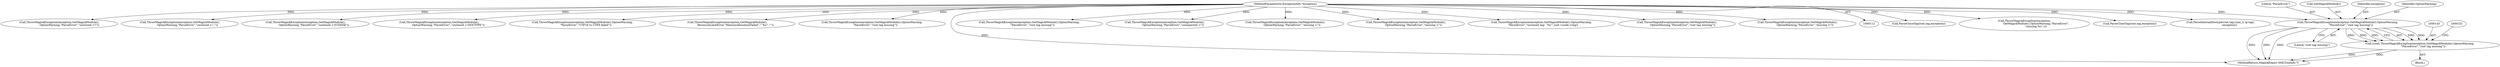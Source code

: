 digraph "0_ImageMagick_fc6080f1321fd21e86ef916195cc110b05d9effb_0@pointer" {
"1000144" [label="(Call,ThrowMagickException(exception,GetMagickModule(),OptionWarning,\n        \"ParseError\",\"root tag missing\"))"];
"1000114" [label="(MethodParameterIn,ExceptionInfo *exception)"];
"1000142" [label="(Call,(void) ThrowMagickException(exception,GetMagickModule(),OptionWarning,\n        \"ParseError\",\"root tag missing\"))"];
"1000912" [label="(Call,ParseCloseTag(root,tag,exception))"];
"1000584" [label="(Call,ThrowMagickException(exception,\n                            GetMagickModule(),OptionWarning,\"ParseError\",\n                            \"missing %c\",c))"];
"1000144" [label="(Call,ThrowMagickException(exception,GetMagickModule(),OptionWarning,\n        \"ParseError\",\"root tag missing\"))"];
"1000148" [label="(Literal,\"ParseError\")"];
"1000114" [label="(MethodParameterIn,ExceptionInfo *exception)"];
"1000777" [label="(Call,ParseCloseTag(root,tag,exception))"];
"1001188" [label="(Call,ParseInternalDoctype(root,tag,(size_t) (p-tag),\n                      exception))"];
"1001263" [label="(Call,ThrowMagickException(exception,GetMagickModule(),\n                        OptionWarning,\"ParseError\",\"unclosed <?\"))"];
"1000142" [label="(Call,(void) ThrowMagickException(exception,GetMagickModule(),OptionWarning,\n        \"ParseError\",\"root tag missing\"))"];
"1001000" [label="(Call,ThrowMagickException(exception,GetMagickModule(),\n                  OptionWarning,\"ParseError\",\"unclosed <!--\"))"];
"1001060" [label="(Call,ThrowMagickException(exception,GetMagickModule(),\n                    OptionWarning,\"ParseError\",\"unclosed <![CDATA[\"))"];
"1001155" [label="(Call,ThrowMagickException(exception,GetMagickModule(),\n                      OptionWarning,\"ParseError\",\"unclosed <!DOCTYPE\"))"];
"1000181" [label="(Call,ThrowMagickException(exception,GetMagickModule(),OptionWarning,\n        \"ParseError\",\"UTF16 to UTF8 failed\"))"];
"1000451" [label="(Call,ThrowMagickException(exception,GetMagickModule(),\n                    ResourceLimitError,\"MemoryAllocationFailed\",\"`%s'\",\"\"))"];
"1000228" [label="(Call,ThrowMagickException(exception,GetMagickModule(),OptionWarning,\n        \"ParseError\",\"root tag missing\"))"];
"1001437" [label="(MethodReturn,MagickExport XMLTreeInfo *)"];
"1001408" [label="(Call,ThrowMagickException(exception,GetMagickModule(),OptionWarning,\n        \"ParseError\",\"root tag missing\"))"];
"1000149" [label="(Literal,\"root tag missing\")"];
"1001294" [label="(Call,ThrowMagickException(exception,GetMagickModule(),\n                    OptionWarning,\"ParseError\",\"unexpected <\"))"];
"1000887" [label="(Call,ThrowMagickException(exception,GetMagickModule(),\n                OptionWarning,\"ParseError\",\"missing >\"))"];
"1000746" [label="(Call,ThrowMagickException(exception,GetMagickModule(),\n                  OptionWarning,\"ParseError\",\"missing >\"))"];
"1000146" [label="(Call,GetMagickModule())"];
"1000141" [label="(Block,)"];
"1001421" [label="(Call,ThrowMagickException(exception,GetMagickModule(),OptionWarning,\n    \"ParseError\",\"unclosed tag: `%s'\",root->node->tag))"];
"1000145" [label="(Identifier,exception)"];
"1000147" [label="(Identifier,OptionWarning)"];
"1000307" [label="(Call,ThrowMagickException(exception,GetMagickModule(),\n              OptionWarning,\"ParseError\",\"root tag missing\"))"];
"1000843" [label="(Call,ThrowMagickException(exception,GetMagickModule(),\n                  OptionWarning,\"ParseError\",\"missing >\"))"];
"1000144" -> "1000142"  [label="AST: "];
"1000144" -> "1000149"  [label="CFG: "];
"1000145" -> "1000144"  [label="AST: "];
"1000146" -> "1000144"  [label="AST: "];
"1000147" -> "1000144"  [label="AST: "];
"1000148" -> "1000144"  [label="AST: "];
"1000149" -> "1000144"  [label="AST: "];
"1000142" -> "1000144"  [label="CFG: "];
"1000144" -> "1001437"  [label="DDG: "];
"1000144" -> "1001437"  [label="DDG: "];
"1000144" -> "1001437"  [label="DDG: "];
"1000144" -> "1000142"  [label="DDG: "];
"1000144" -> "1000142"  [label="DDG: "];
"1000144" -> "1000142"  [label="DDG: "];
"1000144" -> "1000142"  [label="DDG: "];
"1000144" -> "1000142"  [label="DDG: "];
"1000114" -> "1000144"  [label="DDG: "];
"1000114" -> "1000112"  [label="AST: "];
"1000114" -> "1001437"  [label="DDG: "];
"1000114" -> "1000181"  [label="DDG: "];
"1000114" -> "1000228"  [label="DDG: "];
"1000114" -> "1000307"  [label="DDG: "];
"1000114" -> "1000451"  [label="DDG: "];
"1000114" -> "1000584"  [label="DDG: "];
"1000114" -> "1000746"  [label="DDG: "];
"1000114" -> "1000777"  [label="DDG: "];
"1000114" -> "1000843"  [label="DDG: "];
"1000114" -> "1000887"  [label="DDG: "];
"1000114" -> "1000912"  [label="DDG: "];
"1000114" -> "1001000"  [label="DDG: "];
"1000114" -> "1001060"  [label="DDG: "];
"1000114" -> "1001155"  [label="DDG: "];
"1000114" -> "1001188"  [label="DDG: "];
"1000114" -> "1001263"  [label="DDG: "];
"1000114" -> "1001294"  [label="DDG: "];
"1000114" -> "1001408"  [label="DDG: "];
"1000114" -> "1001421"  [label="DDG: "];
"1000142" -> "1000141"  [label="AST: "];
"1000143" -> "1000142"  [label="AST: "];
"1000152" -> "1000142"  [label="CFG: "];
"1000142" -> "1001437"  [label="DDG: "];
"1000142" -> "1001437"  [label="DDG: "];
}
